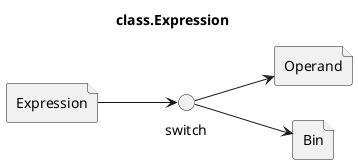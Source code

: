 @startuml
left to right direction
title class.Expression

file Expression
file Operand
file Bin
interface switch

Expression-->switch
switch-->Operand
switch-->Bin
@enduml
